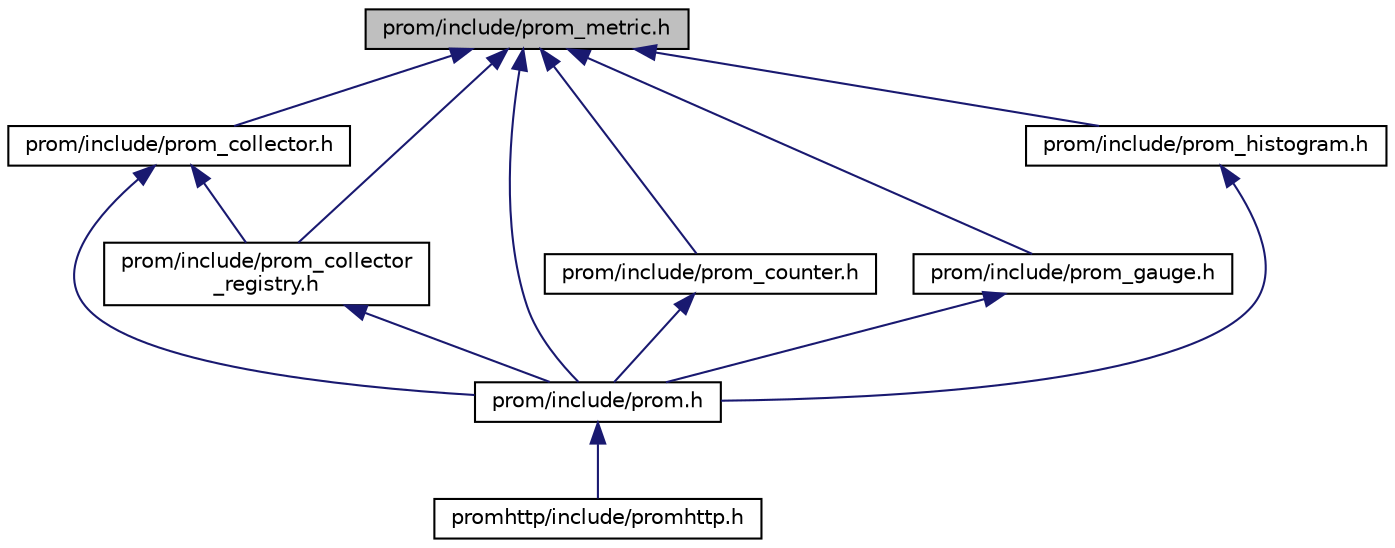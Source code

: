 digraph "prom/include/prom_metric.h"
{
  edge [fontname="Helvetica",fontsize="10",labelfontname="Helvetica",labelfontsize="10"];
  node [fontname="Helvetica",fontsize="10",shape=record];
  Node4 [label="prom/include/prom_metric.h",height=0.2,width=0.4,color="black", fillcolor="grey75", style="filled", fontcolor="black"];
  Node4 -> Node5 [dir="back",color="midnightblue",fontsize="10",style="solid",fontname="Helvetica"];
  Node5 [label="prom/include/prom_collector.h",height=0.2,width=0.4,color="black", fillcolor="white", style="filled",URL="$prom__collector_8h.html",tooltip="A Prometheus collector returns a collection of metrics. "];
  Node5 -> Node6 [dir="back",color="midnightblue",fontsize="10",style="solid",fontname="Helvetica"];
  Node6 [label="prom/include/prom.h",height=0.2,width=0.4,color="black", fillcolor="white", style="filled",URL="$prom_8h.html",tooltip="Include prom.h to include the entire public API. "];
  Node6 -> Node7 [dir="back",color="midnightblue",fontsize="10",style="solid",fontname="Helvetica"];
  Node7 [label="promhttp/include/promhttp.h",height=0.2,width=0.4,color="black", fillcolor="white", style="filled",URL="$promhttp_8h.html",tooltip="Provides a HTTP endpoint for metric exposition References: "];
  Node5 -> Node8 [dir="back",color="midnightblue",fontsize="10",style="solid",fontname="Helvetica"];
  Node8 [label="prom/include/prom_collector\l_registry.h",height=0.2,width=0.4,color="black", fillcolor="white", style="filled",URL="$prom__collector__registry_8h.html",tooltip="The collector registry registers collectors for metric exposition. "];
  Node8 -> Node6 [dir="back",color="midnightblue",fontsize="10",style="solid",fontname="Helvetica"];
  Node4 -> Node8 [dir="back",color="midnightblue",fontsize="10",style="solid",fontname="Helvetica"];
  Node4 -> Node9 [dir="back",color="midnightblue",fontsize="10",style="solid",fontname="Helvetica"];
  Node9 [label="prom/include/prom_counter.h",height=0.2,width=0.4,color="black", fillcolor="white", style="filled",URL="$prom__counter_8h.html",tooltip="https://prometheus.io/docs/concepts/metric_types/#counter "];
  Node9 -> Node6 [dir="back",color="midnightblue",fontsize="10",style="solid",fontname="Helvetica"];
  Node4 -> Node10 [dir="back",color="midnightblue",fontsize="10",style="solid",fontname="Helvetica"];
  Node10 [label="prom/include/prom_gauge.h",height=0.2,width=0.4,color="black", fillcolor="white", style="filled",URL="$prom__gauge_8h.html",tooltip="https://prometheus.io/docs/concepts/metric_types/#gauge "];
  Node10 -> Node6 [dir="back",color="midnightblue",fontsize="10",style="solid",fontname="Helvetica"];
  Node4 -> Node11 [dir="back",color="midnightblue",fontsize="10",style="solid",fontname="Helvetica"];
  Node11 [label="prom/include/prom_histogram.h",height=0.2,width=0.4,color="black", fillcolor="white", style="filled",URL="$prom__histogram_8h.html",tooltip="https://prometheus.io/docs/concepts/metric_types/#histogram "];
  Node11 -> Node6 [dir="back",color="midnightblue",fontsize="10",style="solid",fontname="Helvetica"];
  Node4 -> Node6 [dir="back",color="midnightblue",fontsize="10",style="solid",fontname="Helvetica"];
}
